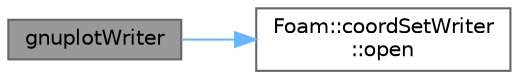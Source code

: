 digraph "gnuplotWriter"
{
 // LATEX_PDF_SIZE
  bgcolor="transparent";
  edge [fontname=Helvetica,fontsize=10,labelfontname=Helvetica,labelfontsize=10];
  node [fontname=Helvetica,fontsize=10,shape=box,height=0.2,width=0.4];
  rankdir="LR";
  Node1 [id="Node000001",label="gnuplotWriter",height=0.2,width=0.4,color="gray40", fillcolor="grey60", style="filled", fontcolor="black",tooltip=" "];
  Node1 -> Node2 [id="edge1_Node000001_Node000002",color="steelblue1",style="solid",tooltip=" "];
  Node2 [id="Node000002",label="Foam::coordSetWriter\l::open",height=0.2,width=0.4,color="grey40", fillcolor="white", style="filled",URL="$classFoam_1_1coordSetWriter.html#a03a3257e5547e408a49c478f141ffce8",tooltip="TBD: virtual fileName write() = 0;."];
}
